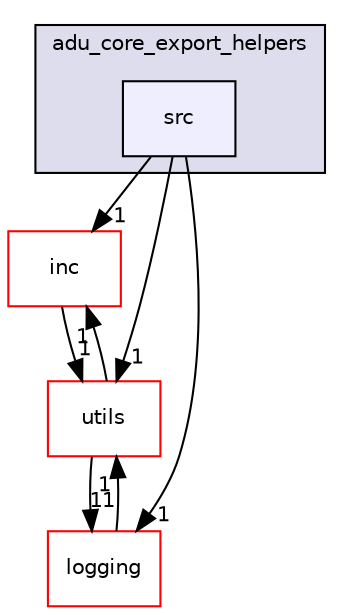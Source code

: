 digraph "src/agent/adu_core_export_helpers/src" {
  compound=true
  node [ fontsize="10", fontname="Helvetica"];
  edge [ labelfontsize="10", labelfontname="Helvetica"];
  subgraph clusterdir_a4f03476d2e33fe8236ef7d7eea18d1b {
    graph [ bgcolor="#ddddee", pencolor="black", label="adu_core_export_helpers" fontname="Helvetica", fontsize="10", URL="dir_a4f03476d2e33fe8236ef7d7eea18d1b.html"]
  dir_15e40013014411930a0b5f6ba8c4dfcf [shape=box, label="src", style="filled", fillcolor="#eeeeff", pencolor="black", URL="dir_15e40013014411930a0b5f6ba8c4dfcf.html"];
  }
  dir_52bdda3eaae2c2c82365db84def27024 [shape=box label="inc" fillcolor="white" style="filled" color="red" URL="dir_52bdda3eaae2c2c82365db84def27024.html"];
  dir_b3320b59a4aa4a7431bc8488b87009bf [shape=box label="logging" fillcolor="white" style="filled" color="red" URL="dir_b3320b59a4aa4a7431bc8488b87009bf.html"];
  dir_313caf1132e152dd9b58bea13a4052ca [shape=box label="utils" fillcolor="white" style="filled" color="red" URL="dir_313caf1132e152dd9b58bea13a4052ca.html"];
  dir_52bdda3eaae2c2c82365db84def27024->dir_313caf1132e152dd9b58bea13a4052ca [headlabel="1", labeldistance=1.5 headhref="dir_000014_000154.html"];
  dir_15e40013014411930a0b5f6ba8c4dfcf->dir_52bdda3eaae2c2c82365db84def27024 [headlabel="1", labeldistance=1.5 headhref="dir_000016_000014.html"];
  dir_15e40013014411930a0b5f6ba8c4dfcf->dir_b3320b59a4aa4a7431bc8488b87009bf [headlabel="1", labeldistance=1.5 headhref="dir_000016_000143.html"];
  dir_15e40013014411930a0b5f6ba8c4dfcf->dir_313caf1132e152dd9b58bea13a4052ca [headlabel="1", labeldistance=1.5 headhref="dir_000016_000154.html"];
  dir_b3320b59a4aa4a7431bc8488b87009bf->dir_313caf1132e152dd9b58bea13a4052ca [headlabel="1", labeldistance=1.5 headhref="dir_000143_000154.html"];
  dir_313caf1132e152dd9b58bea13a4052ca->dir_52bdda3eaae2c2c82365db84def27024 [headlabel="1", labeldistance=1.5 headhref="dir_000154_000014.html"];
  dir_313caf1132e152dd9b58bea13a4052ca->dir_b3320b59a4aa4a7431bc8488b87009bf [headlabel="11", labeldistance=1.5 headhref="dir_000154_000143.html"];
}
